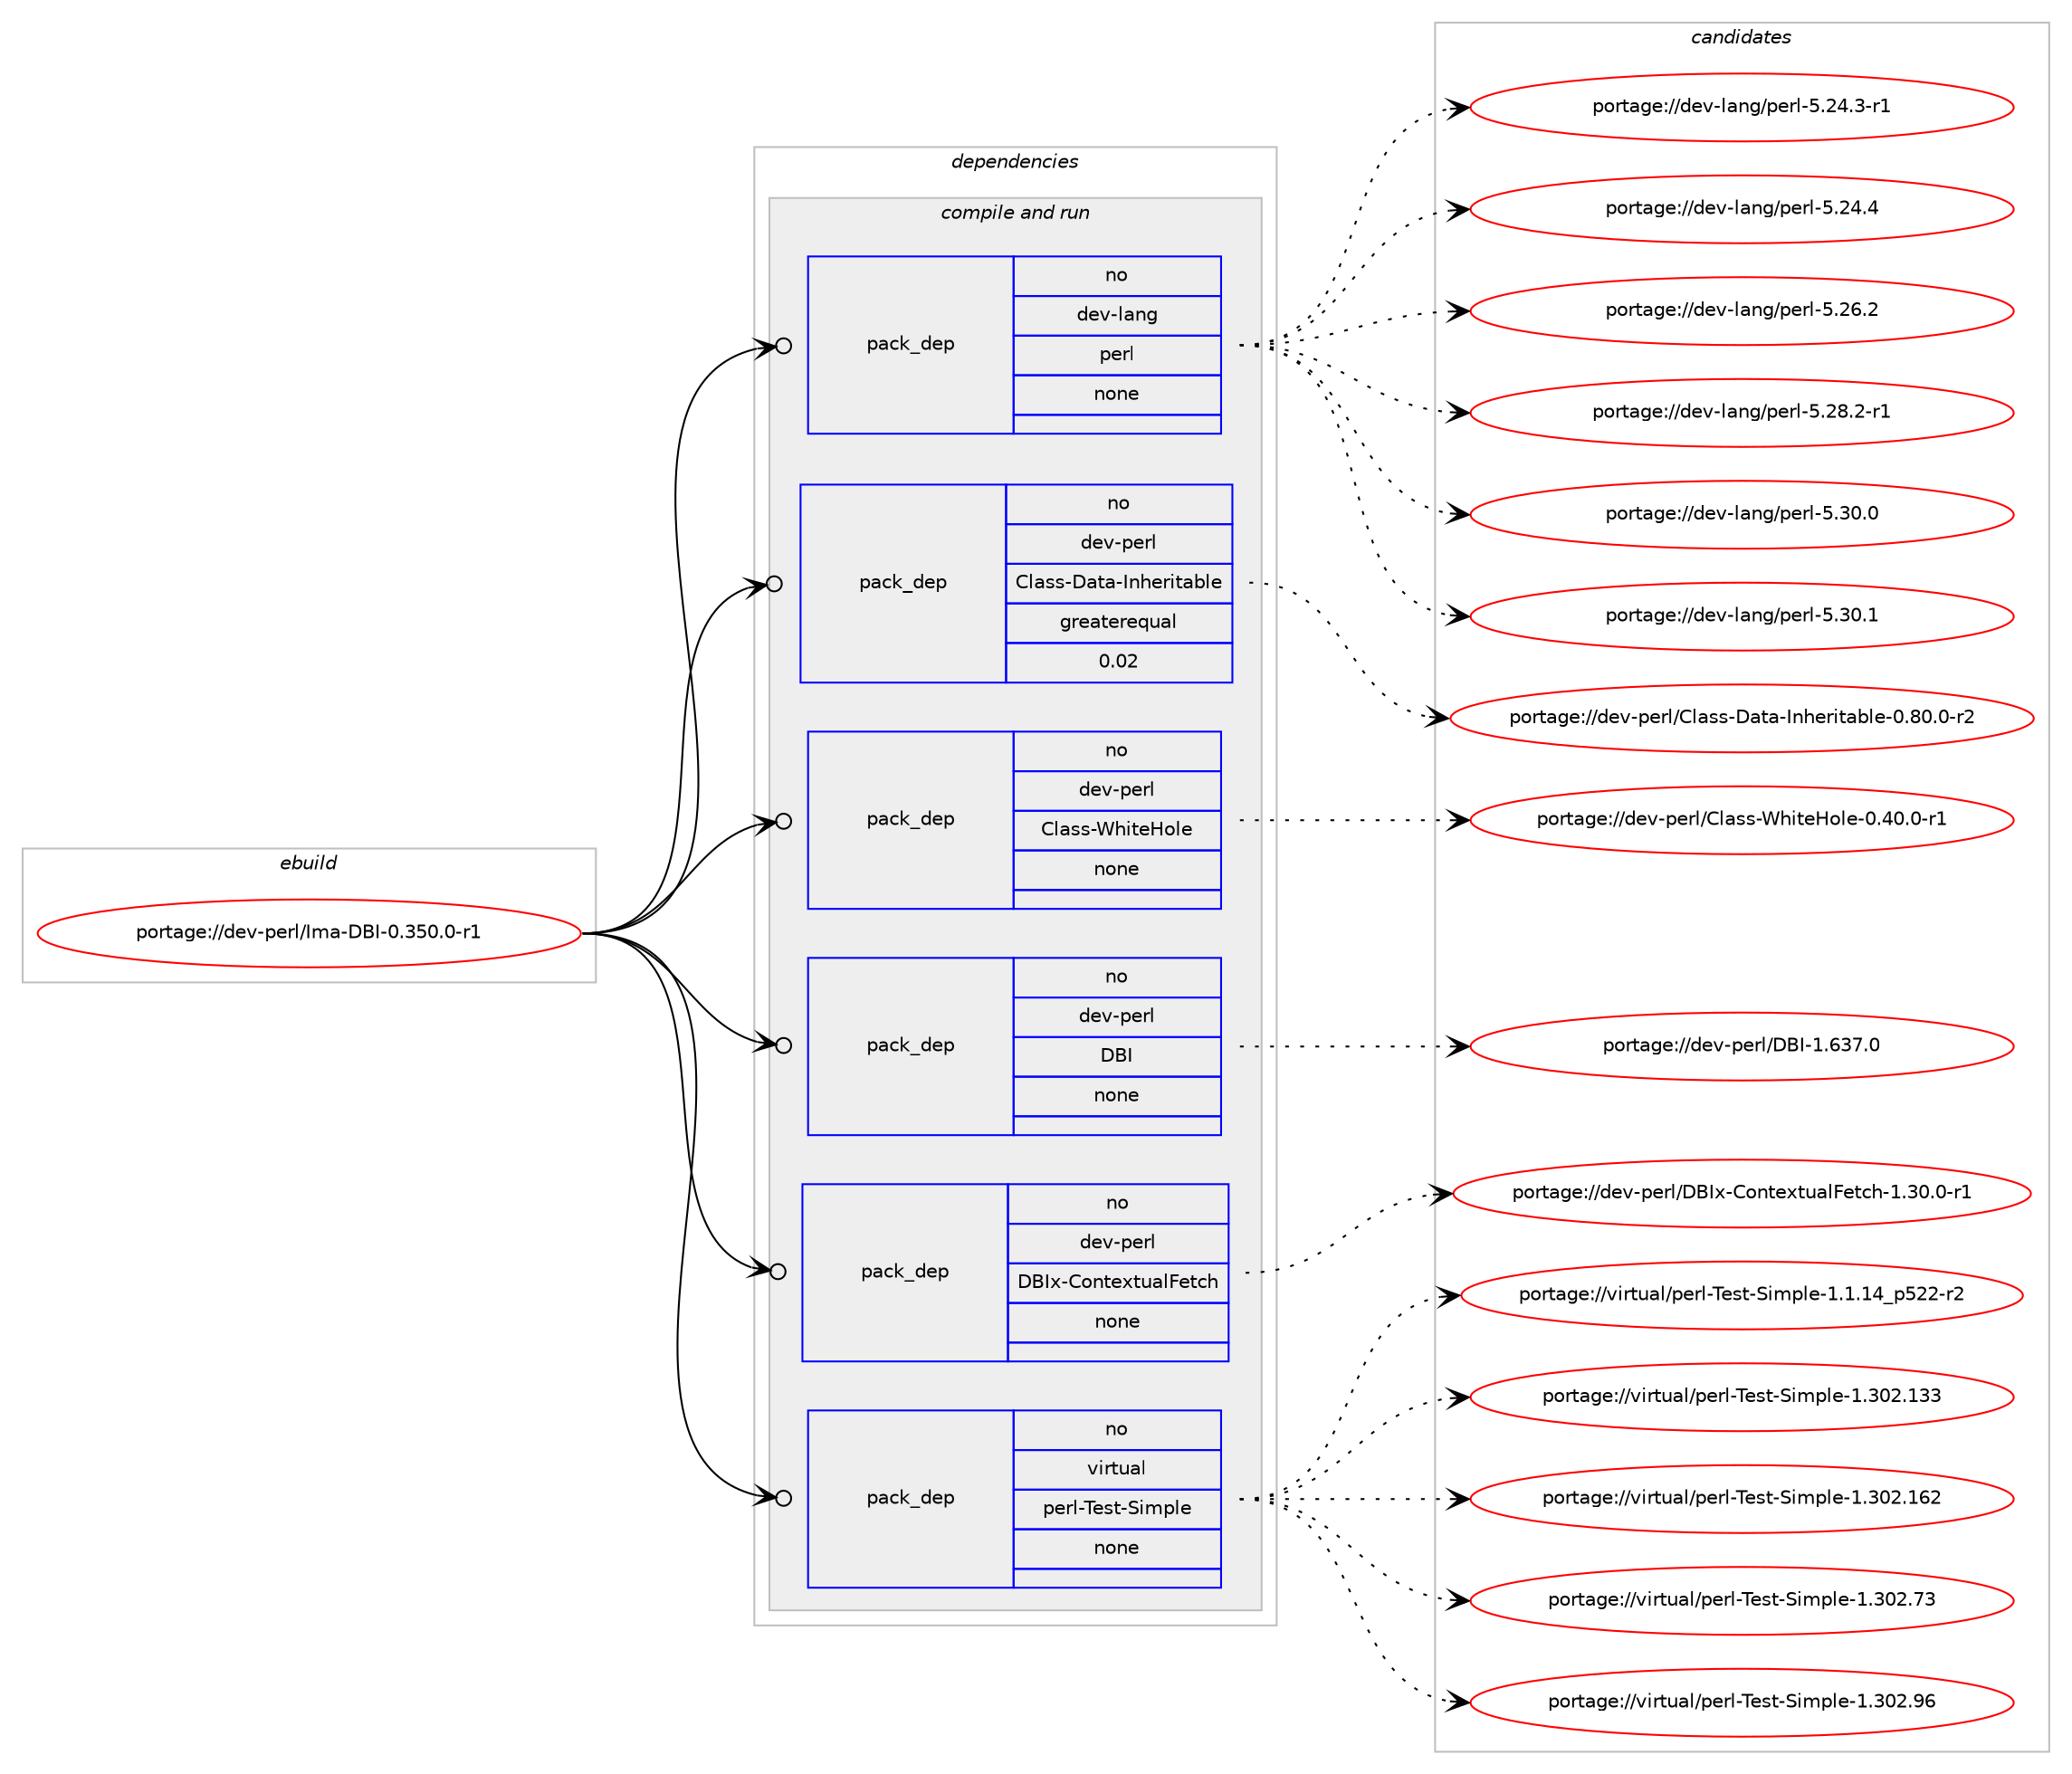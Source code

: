 digraph prolog {

# *************
# Graph options
# *************

newrank=true;
concentrate=true;
compound=true;
graph [rankdir=LR,fontname=Helvetica,fontsize=10,ranksep=1.5];#, ranksep=2.5, nodesep=0.2];
edge  [arrowhead=vee];
node  [fontname=Helvetica,fontsize=10];

# **********
# The ebuild
# **********

subgraph cluster_leftcol {
color=gray;
rank=same;
label=<<i>ebuild</i>>;
id [label="portage://dev-perl/Ima-DBI-0.350.0-r1", color=red, width=4, href="../dev-perl/Ima-DBI-0.350.0-r1.svg"];
}

# ****************
# The dependencies
# ****************

subgraph cluster_midcol {
color=gray;
label=<<i>dependencies</i>>;
subgraph cluster_compile {
fillcolor="#eeeeee";
style=filled;
label=<<i>compile</i>>;
}
subgraph cluster_compileandrun {
fillcolor="#eeeeee";
style=filled;
label=<<i>compile and run</i>>;
subgraph pack88234 {
dependency114512 [label=<<TABLE BORDER="0" CELLBORDER="1" CELLSPACING="0" CELLPADDING="4" WIDTH="220"><TR><TD ROWSPAN="6" CELLPADDING="30">pack_dep</TD></TR><TR><TD WIDTH="110">no</TD></TR><TR><TD>dev-lang</TD></TR><TR><TD>perl</TD></TR><TR><TD>none</TD></TR><TR><TD></TD></TR></TABLE>>, shape=none, color=blue];
}
id:e -> dependency114512:w [weight=20,style="solid",arrowhead="odotvee"];
subgraph pack88235 {
dependency114513 [label=<<TABLE BORDER="0" CELLBORDER="1" CELLSPACING="0" CELLPADDING="4" WIDTH="220"><TR><TD ROWSPAN="6" CELLPADDING="30">pack_dep</TD></TR><TR><TD WIDTH="110">no</TD></TR><TR><TD>dev-perl</TD></TR><TR><TD>Class-Data-Inheritable</TD></TR><TR><TD>greaterequal</TD></TR><TR><TD>0.02</TD></TR></TABLE>>, shape=none, color=blue];
}
id:e -> dependency114513:w [weight=20,style="solid",arrowhead="odotvee"];
subgraph pack88236 {
dependency114514 [label=<<TABLE BORDER="0" CELLBORDER="1" CELLSPACING="0" CELLPADDING="4" WIDTH="220"><TR><TD ROWSPAN="6" CELLPADDING="30">pack_dep</TD></TR><TR><TD WIDTH="110">no</TD></TR><TR><TD>dev-perl</TD></TR><TR><TD>Class-WhiteHole</TD></TR><TR><TD>none</TD></TR><TR><TD></TD></TR></TABLE>>, shape=none, color=blue];
}
id:e -> dependency114514:w [weight=20,style="solid",arrowhead="odotvee"];
subgraph pack88237 {
dependency114515 [label=<<TABLE BORDER="0" CELLBORDER="1" CELLSPACING="0" CELLPADDING="4" WIDTH="220"><TR><TD ROWSPAN="6" CELLPADDING="30">pack_dep</TD></TR><TR><TD WIDTH="110">no</TD></TR><TR><TD>dev-perl</TD></TR><TR><TD>DBI</TD></TR><TR><TD>none</TD></TR><TR><TD></TD></TR></TABLE>>, shape=none, color=blue];
}
id:e -> dependency114515:w [weight=20,style="solid",arrowhead="odotvee"];
subgraph pack88238 {
dependency114516 [label=<<TABLE BORDER="0" CELLBORDER="1" CELLSPACING="0" CELLPADDING="4" WIDTH="220"><TR><TD ROWSPAN="6" CELLPADDING="30">pack_dep</TD></TR><TR><TD WIDTH="110">no</TD></TR><TR><TD>dev-perl</TD></TR><TR><TD>DBIx-ContextualFetch</TD></TR><TR><TD>none</TD></TR><TR><TD></TD></TR></TABLE>>, shape=none, color=blue];
}
id:e -> dependency114516:w [weight=20,style="solid",arrowhead="odotvee"];
subgraph pack88239 {
dependency114517 [label=<<TABLE BORDER="0" CELLBORDER="1" CELLSPACING="0" CELLPADDING="4" WIDTH="220"><TR><TD ROWSPAN="6" CELLPADDING="30">pack_dep</TD></TR><TR><TD WIDTH="110">no</TD></TR><TR><TD>virtual</TD></TR><TR><TD>perl-Test-Simple</TD></TR><TR><TD>none</TD></TR><TR><TD></TD></TR></TABLE>>, shape=none, color=blue];
}
id:e -> dependency114517:w [weight=20,style="solid",arrowhead="odotvee"];
}
subgraph cluster_run {
fillcolor="#eeeeee";
style=filled;
label=<<i>run</i>>;
}
}

# **************
# The candidates
# **************

subgraph cluster_choices {
rank=same;
color=gray;
label=<<i>candidates</i>>;

subgraph choice88234 {
color=black;
nodesep=1;
choiceportage100101118451089711010347112101114108455346505246514511449 [label="portage://dev-lang/perl-5.24.3-r1", color=red, width=4,href="../dev-lang/perl-5.24.3-r1.svg"];
choiceportage10010111845108971101034711210111410845534650524652 [label="portage://dev-lang/perl-5.24.4", color=red, width=4,href="../dev-lang/perl-5.24.4.svg"];
choiceportage10010111845108971101034711210111410845534650544650 [label="portage://dev-lang/perl-5.26.2", color=red, width=4,href="../dev-lang/perl-5.26.2.svg"];
choiceportage100101118451089711010347112101114108455346505646504511449 [label="portage://dev-lang/perl-5.28.2-r1", color=red, width=4,href="../dev-lang/perl-5.28.2-r1.svg"];
choiceportage10010111845108971101034711210111410845534651484648 [label="portage://dev-lang/perl-5.30.0", color=red, width=4,href="../dev-lang/perl-5.30.0.svg"];
choiceportage10010111845108971101034711210111410845534651484649 [label="portage://dev-lang/perl-5.30.1", color=red, width=4,href="../dev-lang/perl-5.30.1.svg"];
dependency114512:e -> choiceportage100101118451089711010347112101114108455346505246514511449:w [style=dotted,weight="100"];
dependency114512:e -> choiceportage10010111845108971101034711210111410845534650524652:w [style=dotted,weight="100"];
dependency114512:e -> choiceportage10010111845108971101034711210111410845534650544650:w [style=dotted,weight="100"];
dependency114512:e -> choiceportage100101118451089711010347112101114108455346505646504511449:w [style=dotted,weight="100"];
dependency114512:e -> choiceportage10010111845108971101034711210111410845534651484648:w [style=dotted,weight="100"];
dependency114512:e -> choiceportage10010111845108971101034711210111410845534651484649:w [style=dotted,weight="100"];
}
subgraph choice88235 {
color=black;
nodesep=1;
choiceportage100101118451121011141084767108971151154568971169745731101041011141051169798108101454846564846484511450 [label="portage://dev-perl/Class-Data-Inheritable-0.80.0-r2", color=red, width=4,href="../dev-perl/Class-Data-Inheritable-0.80.0-r2.svg"];
dependency114513:e -> choiceportage100101118451121011141084767108971151154568971169745731101041011141051169798108101454846564846484511450:w [style=dotted,weight="100"];
}
subgraph choice88236 {
color=black;
nodesep=1;
choiceportage10010111845112101114108476710897115115458710410511610172111108101454846524846484511449 [label="portage://dev-perl/Class-WhiteHole-0.40.0-r1", color=red, width=4,href="../dev-perl/Class-WhiteHole-0.40.0-r1.svg"];
dependency114514:e -> choiceportage10010111845112101114108476710897115115458710410511610172111108101454846524846484511449:w [style=dotted,weight="100"];
}
subgraph choice88237 {
color=black;
nodesep=1;
choiceportage10010111845112101114108476866734549465451554648 [label="portage://dev-perl/DBI-1.637.0", color=red, width=4,href="../dev-perl/DBI-1.637.0.svg"];
dependency114515:e -> choiceportage10010111845112101114108476866734549465451554648:w [style=dotted,weight="100"];
}
subgraph choice88238 {
color=black;
nodesep=1;
choiceportage10010111845112101114108476866731204567111110116101120116117971087010111699104454946514846484511449 [label="portage://dev-perl/DBIx-ContextualFetch-1.30.0-r1", color=red, width=4,href="../dev-perl/DBIx-ContextualFetch-1.30.0-r1.svg"];
dependency114516:e -> choiceportage10010111845112101114108476866731204567111110116101120116117971087010111699104454946514846484511449:w [style=dotted,weight="100"];
}
subgraph choice88239 {
color=black;
nodesep=1;
choiceportage11810511411611797108471121011141084584101115116458310510911210810145494649464952951125350504511450 [label="portage://virtual/perl-Test-Simple-1.1.14_p522-r2", color=red, width=4,href="../virtual/perl-Test-Simple-1.1.14_p522-r2.svg"];
choiceportage11810511411611797108471121011141084584101115116458310510911210810145494651485046495151 [label="portage://virtual/perl-Test-Simple-1.302.133", color=red, width=4,href="../virtual/perl-Test-Simple-1.302.133.svg"];
choiceportage11810511411611797108471121011141084584101115116458310510911210810145494651485046495450 [label="portage://virtual/perl-Test-Simple-1.302.162", color=red, width=4,href="../virtual/perl-Test-Simple-1.302.162.svg"];
choiceportage118105114116117971084711210111410845841011151164583105109112108101454946514850465551 [label="portage://virtual/perl-Test-Simple-1.302.73", color=red, width=4,href="../virtual/perl-Test-Simple-1.302.73.svg"];
choiceportage118105114116117971084711210111410845841011151164583105109112108101454946514850465754 [label="portage://virtual/perl-Test-Simple-1.302.96", color=red, width=4,href="../virtual/perl-Test-Simple-1.302.96.svg"];
dependency114517:e -> choiceportage11810511411611797108471121011141084584101115116458310510911210810145494649464952951125350504511450:w [style=dotted,weight="100"];
dependency114517:e -> choiceportage11810511411611797108471121011141084584101115116458310510911210810145494651485046495151:w [style=dotted,weight="100"];
dependency114517:e -> choiceportage11810511411611797108471121011141084584101115116458310510911210810145494651485046495450:w [style=dotted,weight="100"];
dependency114517:e -> choiceportage118105114116117971084711210111410845841011151164583105109112108101454946514850465551:w [style=dotted,weight="100"];
dependency114517:e -> choiceportage118105114116117971084711210111410845841011151164583105109112108101454946514850465754:w [style=dotted,weight="100"];
}
}

}
